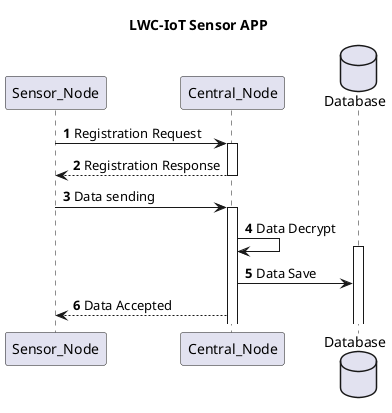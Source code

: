 @startuml
autonumber
title LWC-IoT Sensor APP

Sensor_Node -> Central_Node: Registration Request
activate Central_Node
Central_Node --> Sensor_Node: Registration Response
deactivate Central_Node

Sensor_Node -> Central_Node: Data sending
activate Central_Node
Central_Node -> Central_Node: Data Decrypt

database Database
activate Database
Central_Node -> Database: Data Save
Central_Node --> Sensor_Node: Data Accepted
@enduml